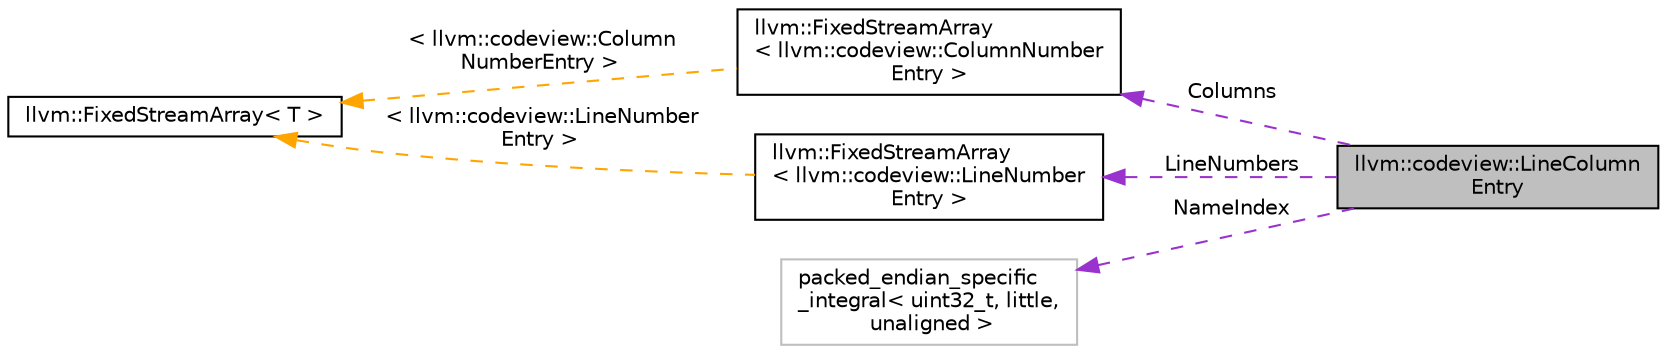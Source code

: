 digraph "llvm::codeview::LineColumnEntry"
{
 // LATEX_PDF_SIZE
  bgcolor="transparent";
  edge [fontname="Helvetica",fontsize="10",labelfontname="Helvetica",labelfontsize="10"];
  node [fontname="Helvetica",fontsize="10",shape=record];
  rankdir="LR";
  Node1 [label="llvm::codeview::LineColumn\lEntry",height=0.2,width=0.4,color="black", fillcolor="grey75", style="filled", fontcolor="black",tooltip=" "];
  Node2 -> Node1 [dir="back",color="darkorchid3",fontsize="10",style="dashed",label=" Columns" ,fontname="Helvetica"];
  Node2 [label="llvm::FixedStreamArray\l\< llvm::codeview::ColumnNumber\lEntry \>",height=0.2,width=0.4,color="black",URL="$classllvm_1_1FixedStreamArray.html",tooltip=" "];
  Node3 -> Node2 [dir="back",color="orange",fontsize="10",style="dashed",label=" \< llvm::codeview::Column\lNumberEntry \>" ,fontname="Helvetica"];
  Node3 [label="llvm::FixedStreamArray\< T \>",height=0.2,width=0.4,color="black",URL="$classllvm_1_1FixedStreamArray.html",tooltip="FixedStreamArray is similar to VarStreamArray, except with each record having a fixed-length."];
  Node4 -> Node1 [dir="back",color="darkorchid3",fontsize="10",style="dashed",label=" NameIndex" ,fontname="Helvetica"];
  Node4 [label="packed_endian_specific\l_integral\< uint32_t, little,\l unaligned \>",height=0.2,width=0.4,color="grey75",tooltip=" "];
  Node5 -> Node1 [dir="back",color="darkorchid3",fontsize="10",style="dashed",label=" LineNumbers" ,fontname="Helvetica"];
  Node5 [label="llvm::FixedStreamArray\l\< llvm::codeview::LineNumber\lEntry \>",height=0.2,width=0.4,color="black",URL="$classllvm_1_1FixedStreamArray.html",tooltip=" "];
  Node3 -> Node5 [dir="back",color="orange",fontsize="10",style="dashed",label=" \< llvm::codeview::LineNumber\lEntry \>" ,fontname="Helvetica"];
}
